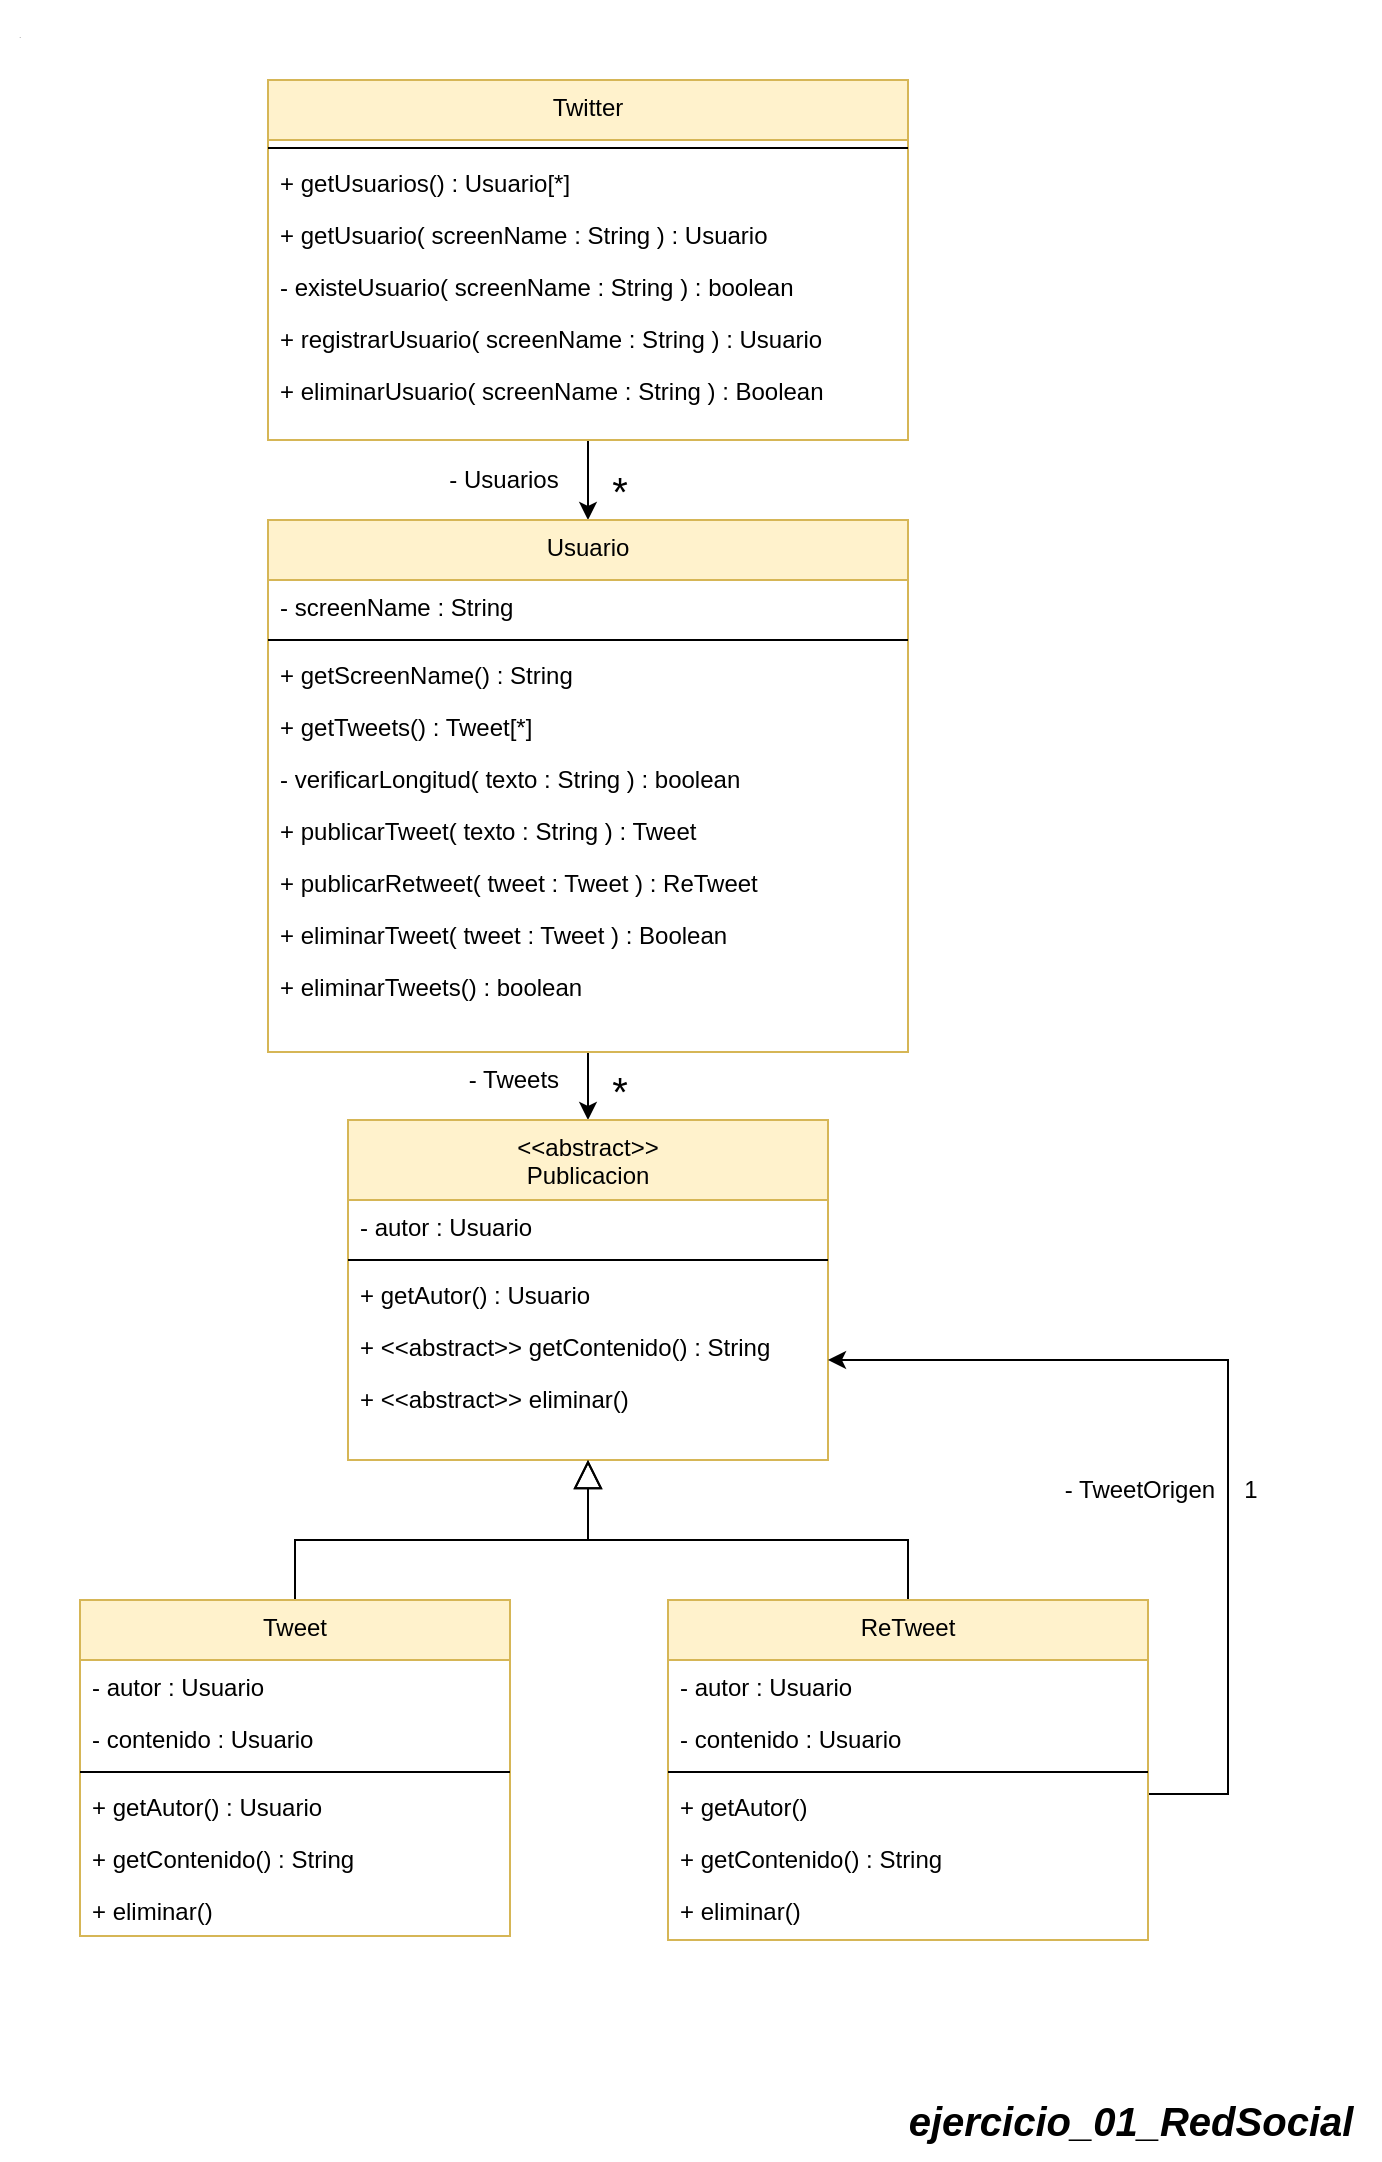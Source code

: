<mxfile version="26.2.9">
  <diagram name="Page-1" id="Jm70DvIuMhAWRX0HeXlf">
    <mxGraphModel dx="1126" dy="2807" grid="1" gridSize="10" guides="1" tooltips="1" connect="1" arrows="1" fold="1" page="1" pageScale="1" pageWidth="850" pageHeight="1100" math="0" shadow="0">
      <root>
        <mxCell id="0" />
        <mxCell id="1" parent="0" />
        <mxCell id="NgCurA9kKK-X29A0gClI-1" style="edgeStyle=orthogonalEdgeStyle;rounded=0;orthogonalLoop=1;jettySize=auto;html=1;exitX=0.5;exitY=1;exitDx=0;exitDy=0;" edge="1" parent="1" source="NgCurA9kKK-X29A0gClI-2" target="NgCurA9kKK-X29A0gClI-10">
          <mxGeometry relative="1" as="geometry" />
        </mxCell>
        <mxCell id="NgCurA9kKK-X29A0gClI-2" value="Twitter" style="swimlane;fontStyle=0;align=center;verticalAlign=top;childLayout=stackLayout;horizontal=1;startSize=30;horizontalStack=0;resizeParent=1;resizeLast=0;collapsible=1;marginBottom=0;rounded=0;shadow=0;strokeWidth=1;fillColor=#fff2cc;strokeColor=#d6b656;" vertex="1" parent="1">
          <mxGeometry x="284" y="-1120" width="320" height="180" as="geometry">
            <mxRectangle x="110" y="-20" width="160" height="26" as="alternateBounds" />
          </mxGeometry>
        </mxCell>
        <mxCell id="NgCurA9kKK-X29A0gClI-3" value="" style="line;html=1;strokeWidth=1;align=left;verticalAlign=middle;spacingTop=-1;spacingLeft=3;spacingRight=3;rotatable=0;labelPosition=right;points=[];portConstraint=eastwest;" vertex="1" parent="NgCurA9kKK-X29A0gClI-2">
          <mxGeometry y="30" width="320" height="8" as="geometry" />
        </mxCell>
        <mxCell id="NgCurA9kKK-X29A0gClI-4" value="+ getUsuarios() : Usuario[*]" style="text;align=left;verticalAlign=top;spacingLeft=4;spacingRight=4;overflow=hidden;rotatable=0;points=[[0,0.5],[1,0.5]];portConstraint=eastwest;" vertex="1" parent="NgCurA9kKK-X29A0gClI-2">
          <mxGeometry y="38" width="320" height="26" as="geometry" />
        </mxCell>
        <mxCell id="NgCurA9kKK-X29A0gClI-5" value="+ getUsuario( screenName : String ) : Usuario" style="text;align=left;verticalAlign=top;spacingLeft=4;spacingRight=4;overflow=hidden;rotatable=0;points=[[0,0.5],[1,0.5]];portConstraint=eastwest;rounded=0;shadow=0;html=0;" vertex="1" parent="NgCurA9kKK-X29A0gClI-2">
          <mxGeometry y="64" width="320" height="26" as="geometry" />
        </mxCell>
        <mxCell id="NgCurA9kKK-X29A0gClI-6" value="- existeUsuario( screenName : String ) : boolean" style="text;align=left;verticalAlign=top;spacingLeft=4;spacingRight=4;overflow=hidden;rotatable=0;points=[[0,0.5],[1,0.5]];portConstraint=eastwest;rounded=0;shadow=0;html=0;" vertex="1" parent="NgCurA9kKK-X29A0gClI-2">
          <mxGeometry y="90" width="320" height="26" as="geometry" />
        </mxCell>
        <mxCell id="NgCurA9kKK-X29A0gClI-7" value="+ registrarUsuario( screenName : String ) : Usuario" style="text;align=left;verticalAlign=top;spacingLeft=4;spacingRight=4;overflow=hidden;rotatable=0;points=[[0,0.5],[1,0.5]];portConstraint=eastwest;rounded=0;shadow=0;html=0;" vertex="1" parent="NgCurA9kKK-X29A0gClI-2">
          <mxGeometry y="116" width="320" height="26" as="geometry" />
        </mxCell>
        <mxCell id="NgCurA9kKK-X29A0gClI-8" style="edgeStyle=orthogonalEdgeStyle;rounded=0;orthogonalLoop=1;jettySize=auto;html=1;exitX=1;exitY=0.5;exitDx=0;exitDy=0;" edge="1" parent="NgCurA9kKK-X29A0gClI-2" source="NgCurA9kKK-X29A0gClI-5" target="NgCurA9kKK-X29A0gClI-5">
          <mxGeometry relative="1" as="geometry" />
        </mxCell>
        <mxCell id="NgCurA9kKK-X29A0gClI-54" value="+ eliminarUsuario( screenName : String ) : Boolean&#xa;" style="text;align=left;verticalAlign=top;spacingLeft=4;spacingRight=4;overflow=hidden;rotatable=0;points=[[0,0.5],[1,0.5]];portConstraint=eastwest;rounded=0;shadow=0;html=0;" vertex="1" parent="NgCurA9kKK-X29A0gClI-2">
          <mxGeometry y="142" width="320" height="26" as="geometry" />
        </mxCell>
        <mxCell id="NgCurA9kKK-X29A0gClI-9" style="edgeStyle=orthogonalEdgeStyle;rounded=0;orthogonalLoop=1;jettySize=auto;html=1;entryX=0.5;entryY=0;entryDx=0;entryDy=0;" edge="1" parent="1" source="NgCurA9kKK-X29A0gClI-10" target="NgCurA9kKK-X29A0gClI-20">
          <mxGeometry relative="1" as="geometry" />
        </mxCell>
        <mxCell id="NgCurA9kKK-X29A0gClI-10" value="Usuario" style="swimlane;fontStyle=0;align=center;verticalAlign=top;childLayout=stackLayout;horizontal=1;startSize=30;horizontalStack=0;resizeParent=1;resizeLast=0;collapsible=1;marginBottom=0;rounded=0;shadow=0;strokeWidth=1;fillColor=#fff2cc;strokeColor=#d6b656;" vertex="1" parent="1">
          <mxGeometry x="284" y="-900" width="320" height="266" as="geometry">
            <mxRectangle x="110" y="-20" width="160" height="26" as="alternateBounds" />
          </mxGeometry>
        </mxCell>
        <mxCell id="NgCurA9kKK-X29A0gClI-11" value="- screenName : String" style="text;align=left;verticalAlign=top;spacingLeft=4;spacingRight=4;overflow=hidden;rotatable=0;points=[[0,0.5],[1,0.5]];portConstraint=eastwest;" vertex="1" parent="NgCurA9kKK-X29A0gClI-10">
          <mxGeometry y="30" width="320" height="26" as="geometry" />
        </mxCell>
        <mxCell id="NgCurA9kKK-X29A0gClI-12" value="" style="line;html=1;strokeWidth=1;align=left;verticalAlign=middle;spacingTop=-1;spacingLeft=3;spacingRight=3;rotatable=0;labelPosition=right;points=[];portConstraint=eastwest;" vertex="1" parent="NgCurA9kKK-X29A0gClI-10">
          <mxGeometry y="56" width="320" height="8" as="geometry" />
        </mxCell>
        <mxCell id="NgCurA9kKK-X29A0gClI-13" value="+ getScreenName() : String" style="text;align=left;verticalAlign=top;spacingLeft=4;spacingRight=4;overflow=hidden;rotatable=0;points=[[0,0.5],[1,0.5]];portConstraint=eastwest;rounded=0;shadow=0;html=0;" vertex="1" parent="NgCurA9kKK-X29A0gClI-10">
          <mxGeometry y="64" width="320" height="26" as="geometry" />
        </mxCell>
        <mxCell id="NgCurA9kKK-X29A0gClI-14" value="+ getTweets() : Tweet[*]" style="text;align=left;verticalAlign=top;spacingLeft=4;spacingRight=4;overflow=hidden;rotatable=0;points=[[0,0.5],[1,0.5]];portConstraint=eastwest;rounded=0;shadow=0;html=0;" vertex="1" parent="NgCurA9kKK-X29A0gClI-10">
          <mxGeometry y="90" width="320" height="26" as="geometry" />
        </mxCell>
        <mxCell id="NgCurA9kKK-X29A0gClI-56" value="- verificarLongitud( texto : String ) : boolean&#xa;" style="text;align=left;verticalAlign=top;spacingLeft=4;spacingRight=4;overflow=hidden;rotatable=0;points=[[0,0.5],[1,0.5]];portConstraint=eastwest;rounded=0;shadow=0;html=0;" vertex="1" parent="NgCurA9kKK-X29A0gClI-10">
          <mxGeometry y="116" width="320" height="26" as="geometry" />
        </mxCell>
        <mxCell id="NgCurA9kKK-X29A0gClI-15" value="+ publicarTweet( texto : String ) : Tweet&#xa;" style="text;align=left;verticalAlign=top;spacingLeft=4;spacingRight=4;overflow=hidden;rotatable=0;points=[[0,0.5],[1,0.5]];portConstraint=eastwest;rounded=0;shadow=0;html=0;" vertex="1" parent="NgCurA9kKK-X29A0gClI-10">
          <mxGeometry y="142" width="320" height="26" as="geometry" />
        </mxCell>
        <mxCell id="NgCurA9kKK-X29A0gClI-16" style="edgeStyle=orthogonalEdgeStyle;rounded=0;orthogonalLoop=1;jettySize=auto;html=1;exitX=1;exitY=0.5;exitDx=0;exitDy=0;" edge="1" parent="NgCurA9kKK-X29A0gClI-10" source="NgCurA9kKK-X29A0gClI-13" target="NgCurA9kKK-X29A0gClI-13">
          <mxGeometry relative="1" as="geometry" />
        </mxCell>
        <mxCell id="NgCurA9kKK-X29A0gClI-17" value="+ publicarRetweet( tweet : Tweet ) : ReTweet" style="text;align=left;verticalAlign=top;spacingLeft=4;spacingRight=4;overflow=hidden;rotatable=0;points=[[0,0.5],[1,0.5]];portConstraint=eastwest;rounded=0;shadow=0;html=0;" vertex="1" parent="NgCurA9kKK-X29A0gClI-10">
          <mxGeometry y="168" width="320" height="26" as="geometry" />
        </mxCell>
        <mxCell id="NgCurA9kKK-X29A0gClI-18" value="+ eliminarTweet( tweet : Tweet ) : Boolean&#xa;" style="text;align=left;verticalAlign=top;spacingLeft=4;spacingRight=4;overflow=hidden;rotatable=0;points=[[0,0.5],[1,0.5]];portConstraint=eastwest;rounded=0;shadow=0;html=0;" vertex="1" parent="NgCurA9kKK-X29A0gClI-10">
          <mxGeometry y="194" width="320" height="26" as="geometry" />
        </mxCell>
        <mxCell id="NgCurA9kKK-X29A0gClI-19" value="+ eliminarTweets() : boolean" style="text;align=left;verticalAlign=top;spacingLeft=4;spacingRight=4;overflow=hidden;rotatable=0;points=[[0,0.5],[1,0.5]];portConstraint=eastwest;rounded=0;shadow=0;html=0;" vertex="1" parent="NgCurA9kKK-X29A0gClI-10">
          <mxGeometry y="220" width="320" height="46" as="geometry" />
        </mxCell>
        <mxCell id="NgCurA9kKK-X29A0gClI-20" value="&lt;&lt;abstract&gt;&gt;&#xa;Publicacion" style="swimlane;fontStyle=0;align=center;verticalAlign=top;childLayout=stackLayout;horizontal=1;startSize=40;horizontalStack=0;resizeParent=1;resizeLast=0;collapsible=1;marginBottom=0;rounded=0;shadow=0;strokeWidth=1;fillColor=#fff2cc;strokeColor=#d6b656;" vertex="1" parent="1">
          <mxGeometry x="324" y="-600" width="240" height="170" as="geometry">
            <mxRectangle x="110" y="-20" width="160" height="26" as="alternateBounds" />
          </mxGeometry>
        </mxCell>
        <mxCell id="NgCurA9kKK-X29A0gClI-21" value="- autor : Usuario" style="text;align=left;verticalAlign=top;spacingLeft=4;spacingRight=4;overflow=hidden;rotatable=0;points=[[0,0.5],[1,0.5]];portConstraint=eastwest;" vertex="1" parent="NgCurA9kKK-X29A0gClI-20">
          <mxGeometry y="40" width="240" height="26" as="geometry" />
        </mxCell>
        <mxCell id="NgCurA9kKK-X29A0gClI-22" value="" style="line;html=1;strokeWidth=1;align=left;verticalAlign=middle;spacingTop=-1;spacingLeft=3;spacingRight=3;rotatable=0;labelPosition=right;points=[];portConstraint=eastwest;" vertex="1" parent="NgCurA9kKK-X29A0gClI-20">
          <mxGeometry y="66" width="240" height="8" as="geometry" />
        </mxCell>
        <mxCell id="NgCurA9kKK-X29A0gClI-23" value="+ getAutor() : Usuario" style="text;align=left;verticalAlign=top;spacingLeft=4;spacingRight=4;overflow=hidden;rotatable=0;points=[[0,0.5],[1,0.5]];portConstraint=eastwest;rounded=0;shadow=0;html=0;" vertex="1" parent="NgCurA9kKK-X29A0gClI-20">
          <mxGeometry y="74" width="240" height="26" as="geometry" />
        </mxCell>
        <mxCell id="NgCurA9kKK-X29A0gClI-24" value="+ &lt;&lt;abstract&gt;&gt; getContenido() : String" style="text;align=left;verticalAlign=top;spacingLeft=4;spacingRight=4;overflow=hidden;rotatable=0;points=[[0,0.5],[1,0.5]];portConstraint=eastwest;rounded=0;shadow=0;html=0;" vertex="1" parent="NgCurA9kKK-X29A0gClI-20">
          <mxGeometry y="100" width="240" height="26" as="geometry" />
        </mxCell>
        <mxCell id="NgCurA9kKK-X29A0gClI-25" value="+ &lt;&lt;abstract&gt;&gt; eliminar() &#xa;" style="text;align=left;verticalAlign=top;spacingLeft=4;spacingRight=4;overflow=hidden;rotatable=0;points=[[0,0.5],[1,0.5]];portConstraint=eastwest;rounded=0;shadow=0;html=0;" vertex="1" parent="NgCurA9kKK-X29A0gClI-20">
          <mxGeometry y="126" width="240" height="26" as="geometry" />
        </mxCell>
        <mxCell id="NgCurA9kKK-X29A0gClI-26" style="edgeStyle=orthogonalEdgeStyle;rounded=0;orthogonalLoop=1;jettySize=auto;html=1;exitX=1;exitY=0.5;exitDx=0;exitDy=0;" edge="1" parent="NgCurA9kKK-X29A0gClI-20" source="NgCurA9kKK-X29A0gClI-23" target="NgCurA9kKK-X29A0gClI-23">
          <mxGeometry relative="1" as="geometry" />
        </mxCell>
        <mxCell id="NgCurA9kKK-X29A0gClI-27" style="edgeStyle=orthogonalEdgeStyle;rounded=0;orthogonalLoop=1;jettySize=auto;html=1;entryX=0.5;entryY=1;entryDx=0;entryDy=0;endSize=12;startSize=12;endArrow=block;endFill=0;" edge="1" parent="1" source="NgCurA9kKK-X29A0gClI-28" target="NgCurA9kKK-X29A0gClI-20">
          <mxGeometry relative="1" as="geometry">
            <Array as="points">
              <mxPoint x="298" y="-390" />
              <mxPoint x="444" y="-390" />
            </Array>
          </mxGeometry>
        </mxCell>
        <mxCell id="NgCurA9kKK-X29A0gClI-28" value="Tweet" style="swimlane;fontStyle=0;align=center;verticalAlign=top;childLayout=stackLayout;horizontal=1;startSize=30;horizontalStack=0;resizeParent=1;resizeLast=0;collapsible=1;marginBottom=0;rounded=0;shadow=0;strokeWidth=1;fillColor=#fff2cc;strokeColor=#d6b656;" vertex="1" parent="1">
          <mxGeometry x="190" y="-360" width="215" height="168" as="geometry">
            <mxRectangle x="110" y="-20" width="160" height="26" as="alternateBounds" />
          </mxGeometry>
        </mxCell>
        <mxCell id="NgCurA9kKK-X29A0gClI-29" value="- autor : Usuario" style="text;align=left;verticalAlign=top;spacingLeft=4;spacingRight=4;overflow=hidden;rotatable=0;points=[[0,0.5],[1,0.5]];portConstraint=eastwest;" vertex="1" parent="NgCurA9kKK-X29A0gClI-28">
          <mxGeometry y="30" width="215" height="26" as="geometry" />
        </mxCell>
        <mxCell id="NgCurA9kKK-X29A0gClI-57" value="- contenido : Usuario" style="text;align=left;verticalAlign=top;spacingLeft=4;spacingRight=4;overflow=hidden;rotatable=0;points=[[0,0.5],[1,0.5]];portConstraint=eastwest;" vertex="1" parent="NgCurA9kKK-X29A0gClI-28">
          <mxGeometry y="56" width="215" height="26" as="geometry" />
        </mxCell>
        <mxCell id="NgCurA9kKK-X29A0gClI-30" value="" style="line;html=1;strokeWidth=1;align=left;verticalAlign=middle;spacingTop=-1;spacingLeft=3;spacingRight=3;rotatable=0;labelPosition=right;points=[];portConstraint=eastwest;" vertex="1" parent="NgCurA9kKK-X29A0gClI-28">
          <mxGeometry y="82" width="215" height="8" as="geometry" />
        </mxCell>
        <mxCell id="NgCurA9kKK-X29A0gClI-31" value="+ getAutor() : Usuario" style="text;align=left;verticalAlign=top;spacingLeft=4;spacingRight=4;overflow=hidden;rotatable=0;points=[[0,0.5],[1,0.5]];portConstraint=eastwest;rounded=0;shadow=0;html=0;" vertex="1" parent="NgCurA9kKK-X29A0gClI-28">
          <mxGeometry y="90" width="215" height="26" as="geometry" />
        </mxCell>
        <mxCell id="NgCurA9kKK-X29A0gClI-32" value="+ getContenido() : String" style="text;align=left;verticalAlign=top;spacingLeft=4;spacingRight=4;overflow=hidden;rotatable=0;points=[[0,0.5],[1,0.5]];portConstraint=eastwest;rounded=0;shadow=0;html=0;" vertex="1" parent="NgCurA9kKK-X29A0gClI-28">
          <mxGeometry y="116" width="215" height="26" as="geometry" />
        </mxCell>
        <mxCell id="NgCurA9kKK-X29A0gClI-33" value="+ eliminar() " style="text;align=left;verticalAlign=top;spacingLeft=4;spacingRight=4;overflow=hidden;rotatable=0;points=[[0,0.5],[1,0.5]];portConstraint=eastwest;rounded=0;shadow=0;html=0;" vertex="1" parent="NgCurA9kKK-X29A0gClI-28">
          <mxGeometry y="142" width="215" height="26" as="geometry" />
        </mxCell>
        <mxCell id="NgCurA9kKK-X29A0gClI-34" style="edgeStyle=orthogonalEdgeStyle;rounded=0;orthogonalLoop=1;jettySize=auto;html=1;exitX=1;exitY=0.5;exitDx=0;exitDy=0;" edge="1" parent="NgCurA9kKK-X29A0gClI-28" source="NgCurA9kKK-X29A0gClI-31" target="NgCurA9kKK-X29A0gClI-31">
          <mxGeometry relative="1" as="geometry" />
        </mxCell>
        <mxCell id="NgCurA9kKK-X29A0gClI-35" style="edgeStyle=orthogonalEdgeStyle;rounded=0;orthogonalLoop=1;jettySize=auto;html=1;endSize=12;startSize=12;endArrow=block;endFill=0;" edge="1" parent="1" source="NgCurA9kKK-X29A0gClI-37" target="NgCurA9kKK-X29A0gClI-20">
          <mxGeometry relative="1" as="geometry">
            <Array as="points">
              <mxPoint x="604" y="-390" />
              <mxPoint x="444" y="-390" />
            </Array>
          </mxGeometry>
        </mxCell>
        <mxCell id="NgCurA9kKK-X29A0gClI-36" style="edgeStyle=orthogonalEdgeStyle;rounded=0;orthogonalLoop=1;jettySize=auto;html=1;" edge="1" parent="1" source="NgCurA9kKK-X29A0gClI-37">
          <mxGeometry relative="1" as="geometry">
            <mxPoint x="564" y="-480" as="targetPoint" />
            <Array as="points">
              <mxPoint x="764" y="-263" />
              <mxPoint x="764" y="-480" />
            </Array>
          </mxGeometry>
        </mxCell>
        <mxCell id="NgCurA9kKK-X29A0gClI-37" value="ReTweet" style="swimlane;fontStyle=0;align=center;verticalAlign=top;childLayout=stackLayout;horizontal=1;startSize=30;horizontalStack=0;resizeParent=1;resizeLast=0;collapsible=1;marginBottom=0;rounded=0;shadow=0;strokeWidth=1;fillColor=#fff2cc;strokeColor=#d6b656;" vertex="1" parent="1">
          <mxGeometry x="484" y="-360" width="240" height="170" as="geometry">
            <mxRectangle x="110" y="-20" width="160" height="26" as="alternateBounds" />
          </mxGeometry>
        </mxCell>
        <mxCell id="NgCurA9kKK-X29A0gClI-38" value="- autor : Usuario" style="text;align=left;verticalAlign=top;spacingLeft=4;spacingRight=4;overflow=hidden;rotatable=0;points=[[0,0.5],[1,0.5]];portConstraint=eastwest;" vertex="1" parent="NgCurA9kKK-X29A0gClI-37">
          <mxGeometry y="30" width="240" height="26" as="geometry" />
        </mxCell>
        <mxCell id="NgCurA9kKK-X29A0gClI-39" value="- contenido : Usuario" style="text;align=left;verticalAlign=top;spacingLeft=4;spacingRight=4;overflow=hidden;rotatable=0;points=[[0,0.5],[1,0.5]];portConstraint=eastwest;" vertex="1" parent="NgCurA9kKK-X29A0gClI-37">
          <mxGeometry y="56" width="240" height="26" as="geometry" />
        </mxCell>
        <mxCell id="NgCurA9kKK-X29A0gClI-41" value="" style="line;html=1;strokeWidth=1;align=left;verticalAlign=middle;spacingTop=-1;spacingLeft=3;spacingRight=3;rotatable=0;labelPosition=right;points=[];portConstraint=eastwest;" vertex="1" parent="NgCurA9kKK-X29A0gClI-37">
          <mxGeometry y="82" width="240" height="8" as="geometry" />
        </mxCell>
        <mxCell id="NgCurA9kKK-X29A0gClI-42" value="+ getAutor()" style="text;align=left;verticalAlign=top;spacingLeft=4;spacingRight=4;overflow=hidden;rotatable=0;points=[[0,0.5],[1,0.5]];portConstraint=eastwest;rounded=0;shadow=0;html=0;" vertex="1" parent="NgCurA9kKK-X29A0gClI-37">
          <mxGeometry y="90" width="240" height="26" as="geometry" />
        </mxCell>
        <mxCell id="NgCurA9kKK-X29A0gClI-43" value="+ getContenido() : String" style="text;align=left;verticalAlign=top;spacingLeft=4;spacingRight=4;overflow=hidden;rotatable=0;points=[[0,0.5],[1,0.5]];portConstraint=eastwest;rounded=0;shadow=0;html=0;" vertex="1" parent="NgCurA9kKK-X29A0gClI-37">
          <mxGeometry y="116" width="240" height="26" as="geometry" />
        </mxCell>
        <mxCell id="NgCurA9kKK-X29A0gClI-44" value="+ eliminar() " style="text;align=left;verticalAlign=top;spacingLeft=4;spacingRight=4;overflow=hidden;rotatable=0;points=[[0,0.5],[1,0.5]];portConstraint=eastwest;rounded=0;shadow=0;html=0;" vertex="1" parent="NgCurA9kKK-X29A0gClI-37">
          <mxGeometry y="142" width="240" height="26" as="geometry" />
        </mxCell>
        <mxCell id="NgCurA9kKK-X29A0gClI-45" style="edgeStyle=orthogonalEdgeStyle;rounded=0;orthogonalLoop=1;jettySize=auto;html=1;exitX=1;exitY=0.5;exitDx=0;exitDy=0;" edge="1" parent="NgCurA9kKK-X29A0gClI-37" source="NgCurA9kKK-X29A0gClI-42" target="NgCurA9kKK-X29A0gClI-42">
          <mxGeometry relative="1" as="geometry" />
        </mxCell>
        <mxCell id="NgCurA9kKK-X29A0gClI-46" value="- TweetOrigen" style="text;html=1;align=center;verticalAlign=middle;whiteSpace=wrap;rounded=0;fontStyle=0" vertex="1" parent="1">
          <mxGeometry x="680" y="-430" width="80" height="30" as="geometry" />
        </mxCell>
        <mxCell id="NgCurA9kKK-X29A0gClI-48" value="- Tweets" style="text;html=1;align=center;verticalAlign=middle;whiteSpace=wrap;rounded=0;" vertex="1" parent="1">
          <mxGeometry x="380" y="-630" width="54" height="20" as="geometry" />
        </mxCell>
        <mxCell id="NgCurA9kKK-X29A0gClI-49" value="- Usuarios" style="text;html=1;align=center;verticalAlign=middle;whiteSpace=wrap;rounded=0;" vertex="1" parent="1">
          <mxGeometry x="370" y="-930" width="64" height="20" as="geometry" />
        </mxCell>
        <mxCell id="NgCurA9kKK-X29A0gClI-50" value="&lt;font style=&quot;font-size: 20px;&quot;&gt;*&lt;/font&gt;" style="text;html=1;align=center;verticalAlign=middle;whiteSpace=wrap;rounded=0;" vertex="1" parent="1">
          <mxGeometry x="450" y="-930" width="20" height="30" as="geometry" />
        </mxCell>
        <mxCell id="NgCurA9kKK-X29A0gClI-51" value="&lt;font style=&quot;font-size: 20px;&quot;&gt;*&lt;/font&gt;" style="text;html=1;align=center;verticalAlign=middle;whiteSpace=wrap;rounded=0;" vertex="1" parent="1">
          <mxGeometry x="450" y="-630" width="20" height="30" as="geometry" />
        </mxCell>
        <mxCell id="NgCurA9kKK-X29A0gClI-52" value="&lt;b style=&quot;&quot;&gt;&lt;i&gt;&lt;font style=&quot;font-size: 20px;&quot;&gt;ejercicio_01_RedSocial&lt;/font&gt;&lt;/i&gt;&lt;/b&gt;" style="text;html=1;align=center;verticalAlign=middle;resizable=0;points=[];autosize=1;strokeColor=none;fillColor=none;" vertex="1" parent="1">
          <mxGeometry x="590" y="-120" width="250" height="40" as="geometry" />
        </mxCell>
        <mxCell id="NgCurA9kKK-X29A0gClI-53" value="&lt;font style=&quot;font-size: 1px;&quot;&gt;1&lt;/font&gt;" style="text;html=1;align=center;verticalAlign=middle;whiteSpace=wrap;rounded=0;" vertex="1" parent="1">
          <mxGeometry x="150" y="-1160" width="20" height="30" as="geometry" />
        </mxCell>
        <mxCell id="NgCurA9kKK-X29A0gClI-59" value="1" style="text;html=1;align=center;verticalAlign=middle;resizable=0;points=[];autosize=1;strokeColor=none;fillColor=none;" vertex="1" parent="1">
          <mxGeometry x="760" y="-430" width="30" height="30" as="geometry" />
        </mxCell>
      </root>
    </mxGraphModel>
  </diagram>
</mxfile>
